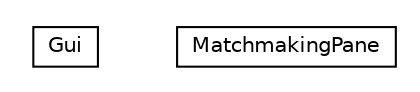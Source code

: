 #!/usr/local/bin/dot
#
# Class diagram 
# Generated by UMLGraph version R5_6-24-gf6e263 (http://www.umlgraph.org/)
#

digraph G {
	edge [fontname="Helvetica",fontsize=10,labelfontname="Helvetica",labelfontsize=10];
	node [fontname="Helvetica",fontsize=10,shape=plaintext];
	nodesep=0.25;
	ranksep=0.5;
	// org.universAAL.tools.logmonitor.service_bus_matching.gui.Gui
	c1395266 [label=<<table title="org.universAAL.tools.logmonitor.service_bus_matching.gui.Gui" border="0" cellborder="1" cellspacing="0" cellpadding="2" port="p" href="./Gui.html">
		<tr><td><table border="0" cellspacing="0" cellpadding="1">
<tr><td align="center" balign="center"> Gui </td></tr>
		</table></td></tr>
		</table>>, URL="./Gui.html", fontname="Helvetica", fontcolor="black", fontsize=10.0];
	// org.universAAL.tools.logmonitor.service_bus_matching.gui.MatchmakingPane
	c1395267 [label=<<table title="org.universAAL.tools.logmonitor.service_bus_matching.gui.MatchmakingPane" border="0" cellborder="1" cellspacing="0" cellpadding="2" port="p" href="./MatchmakingPane.html">
		<tr><td><table border="0" cellspacing="0" cellpadding="1">
<tr><td align="center" balign="center"> MatchmakingPane </td></tr>
		</table></td></tr>
		</table>>, URL="./MatchmakingPane.html", fontname="Helvetica", fontcolor="black", fontsize=10.0];
}

